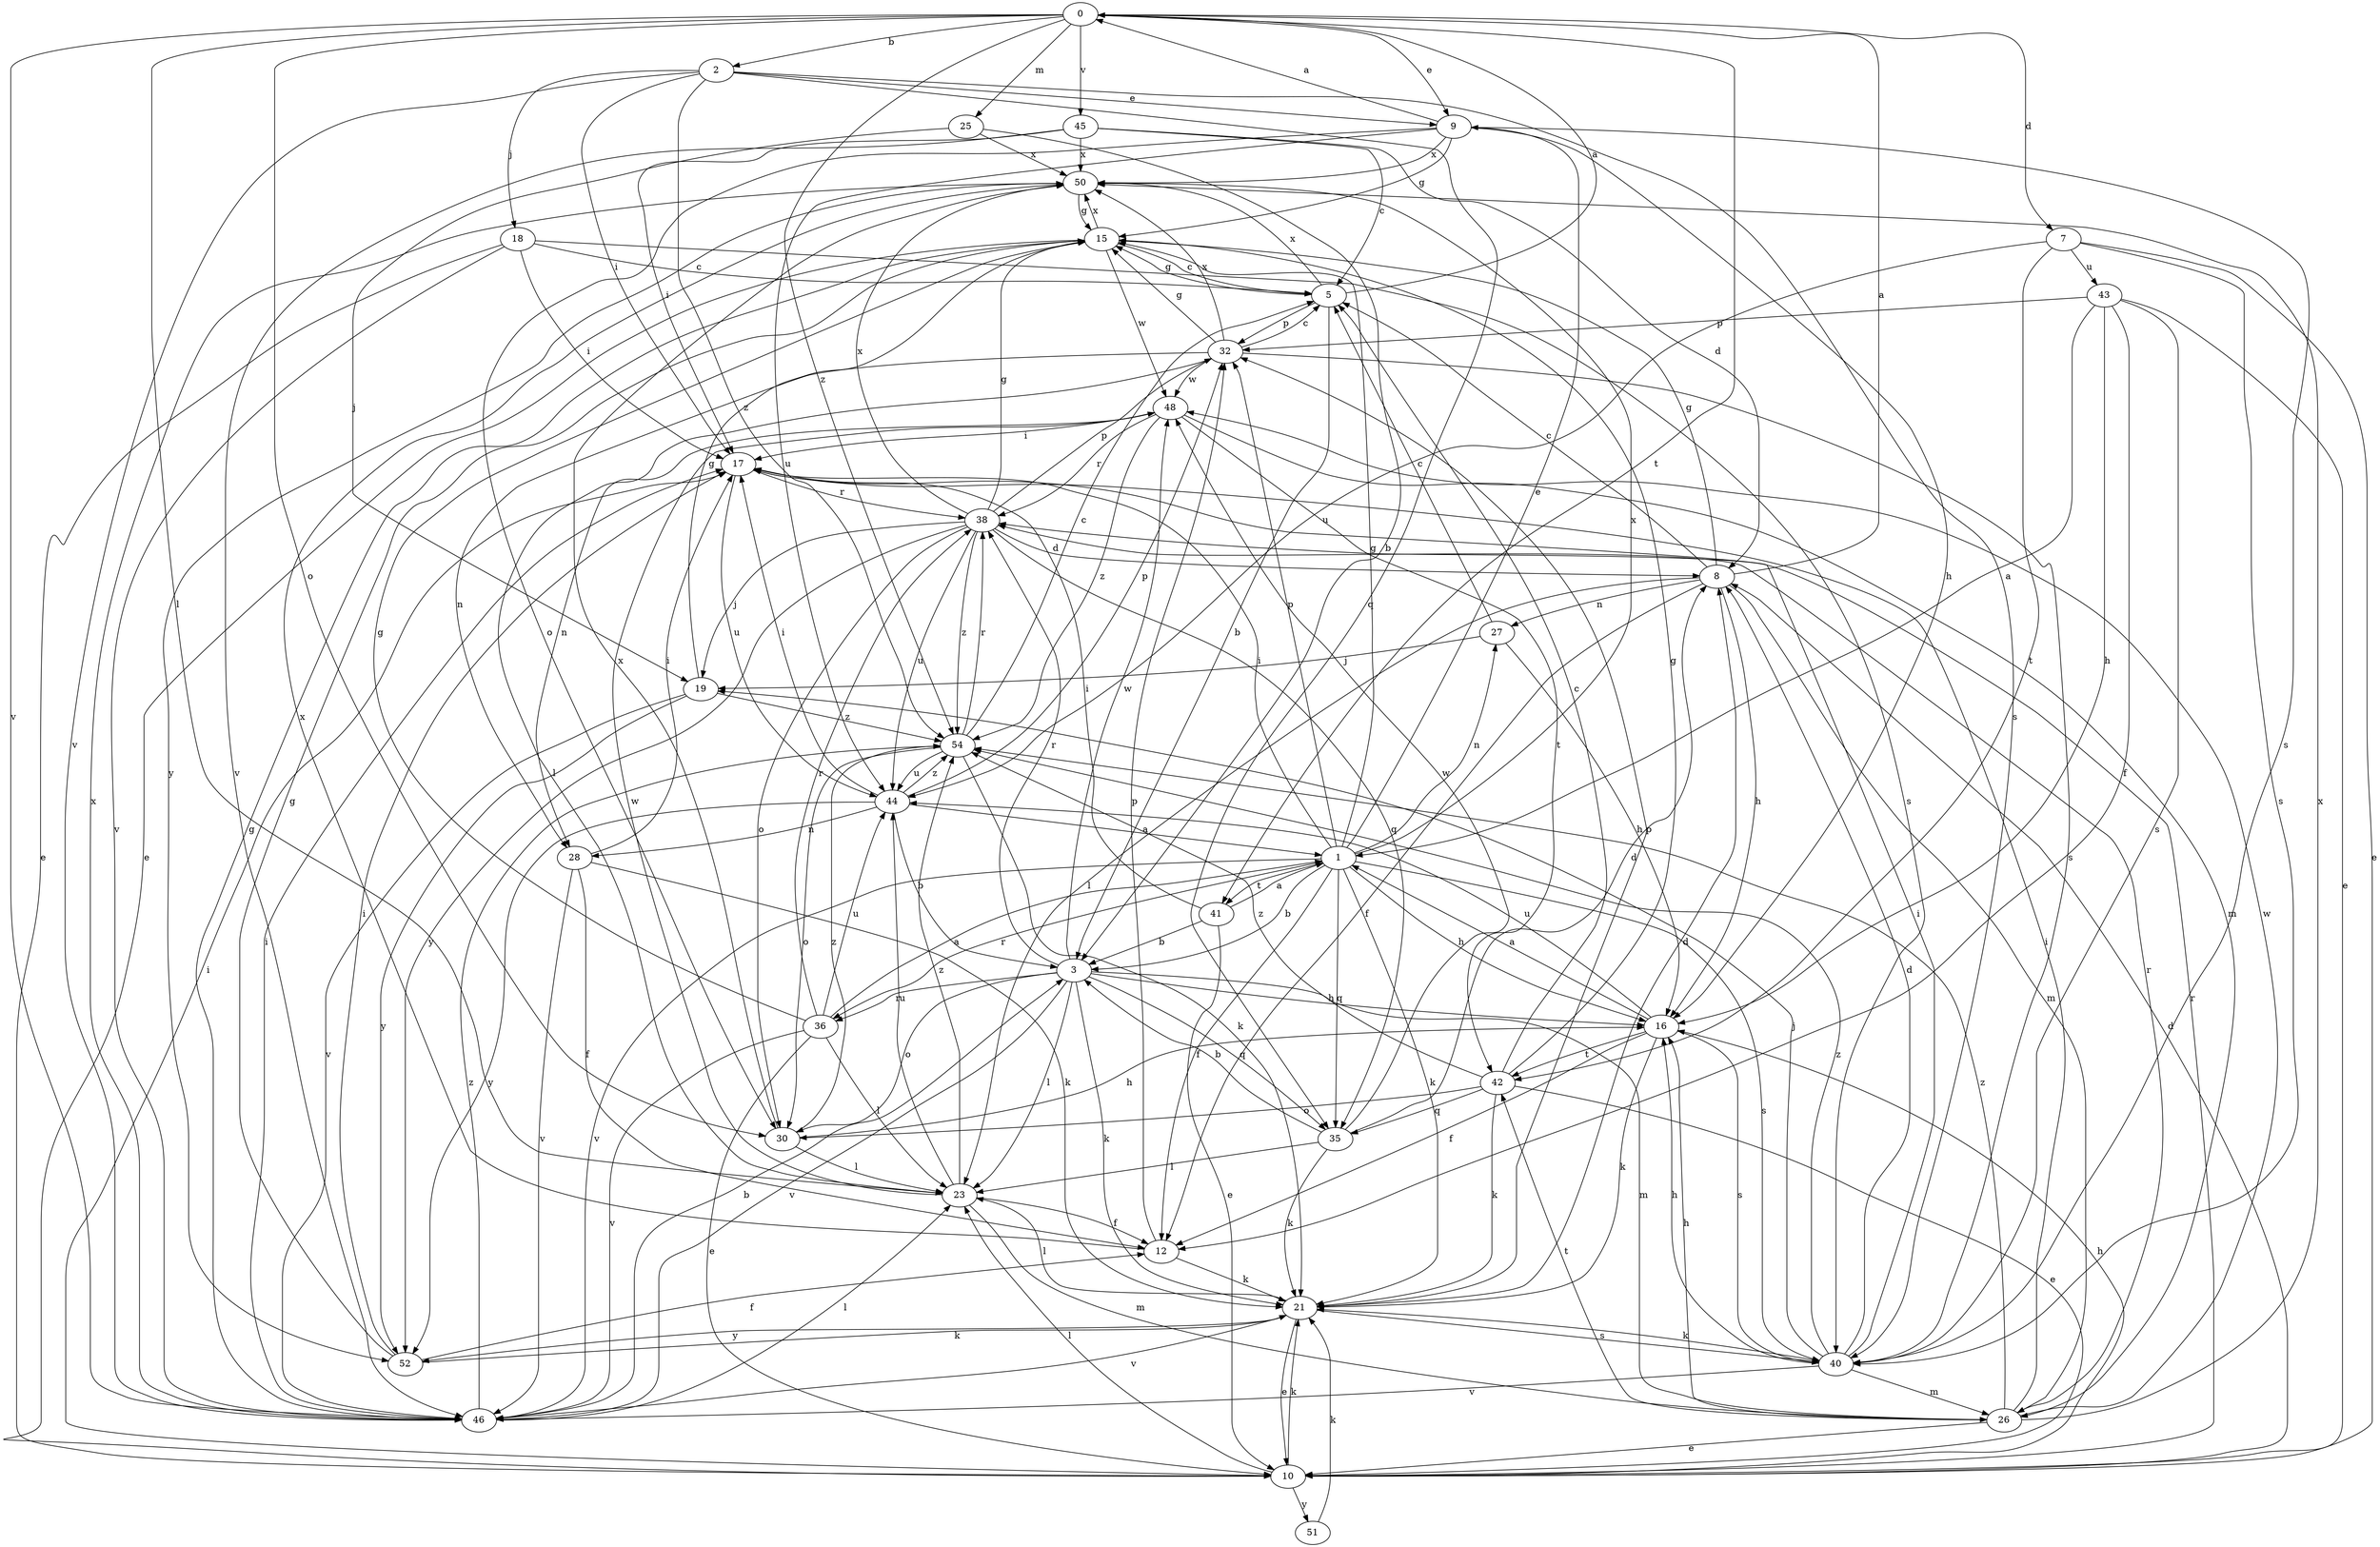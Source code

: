 strict digraph  {
0;
1;
2;
3;
5;
7;
8;
9;
10;
12;
15;
16;
17;
18;
19;
21;
23;
25;
26;
27;
28;
30;
32;
35;
36;
38;
40;
41;
42;
43;
44;
45;
46;
48;
50;
51;
52;
54;
0 -> 2  [label=b];
0 -> 7  [label=d];
0 -> 9  [label=e];
0 -> 23  [label=l];
0 -> 25  [label=m];
0 -> 30  [label=o];
0 -> 41  [label=t];
0 -> 45  [label=v];
0 -> 46  [label=v];
0 -> 54  [label=z];
1 -> 3  [label=b];
1 -> 9  [label=e];
1 -> 12  [label=f];
1 -> 15  [label=g];
1 -> 16  [label=h];
1 -> 17  [label=i];
1 -> 21  [label=k];
1 -> 27  [label=n];
1 -> 32  [label=p];
1 -> 35  [label=q];
1 -> 36  [label=r];
1 -> 40  [label=s];
1 -> 41  [label=t];
1 -> 46  [label=v];
1 -> 50  [label=x];
2 -> 9  [label=e];
2 -> 17  [label=i];
2 -> 18  [label=j];
2 -> 35  [label=q];
2 -> 40  [label=s];
2 -> 46  [label=v];
2 -> 54  [label=z];
3 -> 16  [label=h];
3 -> 21  [label=k];
3 -> 23  [label=l];
3 -> 26  [label=m];
3 -> 30  [label=o];
3 -> 35  [label=q];
3 -> 36  [label=r];
3 -> 38  [label=r];
3 -> 46  [label=v];
3 -> 48  [label=w];
5 -> 0  [label=a];
5 -> 3  [label=b];
5 -> 15  [label=g];
5 -> 32  [label=p];
5 -> 50  [label=x];
7 -> 10  [label=e];
7 -> 40  [label=s];
7 -> 42  [label=t];
7 -> 43  [label=u];
7 -> 44  [label=u];
8 -> 0  [label=a];
8 -> 5  [label=c];
8 -> 12  [label=f];
8 -> 15  [label=g];
8 -> 16  [label=h];
8 -> 23  [label=l];
8 -> 26  [label=m];
8 -> 27  [label=n];
9 -> 0  [label=a];
9 -> 15  [label=g];
9 -> 16  [label=h];
9 -> 30  [label=o];
9 -> 40  [label=s];
9 -> 44  [label=u];
9 -> 50  [label=x];
10 -> 8  [label=d];
10 -> 16  [label=h];
10 -> 17  [label=i];
10 -> 21  [label=k];
10 -> 23  [label=l];
10 -> 38  [label=r];
10 -> 51  [label=y];
12 -> 21  [label=k];
12 -> 32  [label=p];
12 -> 50  [label=x];
15 -> 5  [label=c];
15 -> 10  [label=e];
15 -> 48  [label=w];
15 -> 50  [label=x];
16 -> 1  [label=a];
16 -> 12  [label=f];
16 -> 21  [label=k];
16 -> 40  [label=s];
16 -> 42  [label=t];
16 -> 44  [label=u];
17 -> 38  [label=r];
17 -> 44  [label=u];
18 -> 5  [label=c];
18 -> 10  [label=e];
18 -> 17  [label=i];
18 -> 40  [label=s];
18 -> 46  [label=v];
19 -> 15  [label=g];
19 -> 46  [label=v];
19 -> 52  [label=y];
19 -> 54  [label=z];
21 -> 8  [label=d];
21 -> 10  [label=e];
21 -> 23  [label=l];
21 -> 32  [label=p];
21 -> 40  [label=s];
21 -> 46  [label=v];
21 -> 52  [label=y];
23 -> 12  [label=f];
23 -> 26  [label=m];
23 -> 44  [label=u];
23 -> 48  [label=w];
23 -> 54  [label=z];
25 -> 3  [label=b];
25 -> 19  [label=j];
25 -> 50  [label=x];
26 -> 10  [label=e];
26 -> 16  [label=h];
26 -> 17  [label=i];
26 -> 38  [label=r];
26 -> 42  [label=t];
26 -> 48  [label=w];
26 -> 50  [label=x];
26 -> 54  [label=z];
27 -> 5  [label=c];
27 -> 16  [label=h];
27 -> 19  [label=j];
28 -> 12  [label=f];
28 -> 17  [label=i];
28 -> 21  [label=k];
28 -> 46  [label=v];
30 -> 16  [label=h];
30 -> 23  [label=l];
30 -> 50  [label=x];
30 -> 54  [label=z];
32 -> 5  [label=c];
32 -> 15  [label=g];
32 -> 23  [label=l];
32 -> 28  [label=n];
32 -> 40  [label=s];
32 -> 48  [label=w];
32 -> 50  [label=x];
35 -> 3  [label=b];
35 -> 8  [label=d];
35 -> 21  [label=k];
35 -> 23  [label=l];
35 -> 48  [label=w];
36 -> 1  [label=a];
36 -> 10  [label=e];
36 -> 15  [label=g];
36 -> 23  [label=l];
36 -> 38  [label=r];
36 -> 44  [label=u];
36 -> 46  [label=v];
38 -> 8  [label=d];
38 -> 15  [label=g];
38 -> 19  [label=j];
38 -> 30  [label=o];
38 -> 32  [label=p];
38 -> 35  [label=q];
38 -> 44  [label=u];
38 -> 50  [label=x];
38 -> 52  [label=y];
38 -> 54  [label=z];
40 -> 8  [label=d];
40 -> 16  [label=h];
40 -> 17  [label=i];
40 -> 19  [label=j];
40 -> 21  [label=k];
40 -> 26  [label=m];
40 -> 46  [label=v];
40 -> 54  [label=z];
41 -> 1  [label=a];
41 -> 3  [label=b];
41 -> 10  [label=e];
41 -> 17  [label=i];
42 -> 5  [label=c];
42 -> 10  [label=e];
42 -> 15  [label=g];
42 -> 21  [label=k];
42 -> 30  [label=o];
42 -> 35  [label=q];
42 -> 54  [label=z];
43 -> 1  [label=a];
43 -> 10  [label=e];
43 -> 12  [label=f];
43 -> 16  [label=h];
43 -> 32  [label=p];
43 -> 40  [label=s];
44 -> 1  [label=a];
44 -> 3  [label=b];
44 -> 17  [label=i];
44 -> 28  [label=n];
44 -> 32  [label=p];
44 -> 52  [label=y];
44 -> 54  [label=z];
45 -> 5  [label=c];
45 -> 8  [label=d];
45 -> 17  [label=i];
45 -> 46  [label=v];
45 -> 50  [label=x];
46 -> 3  [label=b];
46 -> 15  [label=g];
46 -> 17  [label=i];
46 -> 23  [label=l];
46 -> 50  [label=x];
46 -> 54  [label=z];
48 -> 17  [label=i];
48 -> 26  [label=m];
48 -> 28  [label=n];
48 -> 38  [label=r];
48 -> 42  [label=t];
48 -> 54  [label=z];
50 -> 15  [label=g];
50 -> 52  [label=y];
51 -> 21  [label=k];
52 -> 12  [label=f];
52 -> 15  [label=g];
52 -> 17  [label=i];
52 -> 21  [label=k];
54 -> 5  [label=c];
54 -> 21  [label=k];
54 -> 30  [label=o];
54 -> 38  [label=r];
54 -> 44  [label=u];
}
